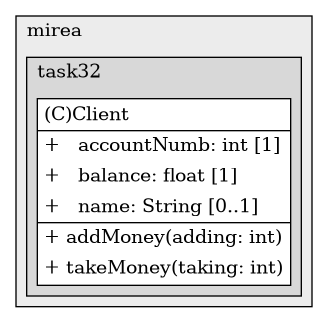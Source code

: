 @startuml

/' diagram meta data start
config=StructureConfiguration;
{
  "projectClassification": {
    "searchMode": "OpenProject", // OpenProject, AllProjects
    "includedProjects": "",
    "pathEndKeywords": "*.impl",
    "isClientPath": "",
    "isClientName": "",
    "isTestPath": "",
    "isTestName": "",
    "isMappingPath": "",
    "isMappingName": "",
    "isDataAccessPath": "",
    "isDataAccessName": "",
    "isDataStructurePath": "",
    "isDataStructureName": "",
    "isInterfaceStructuresPath": "",
    "isInterfaceStructuresName": "",
    "isEntryPointPath": "",
    "isEntryPointName": ""
  },
  "graphRestriction": {
    "classPackageExcludeFilter": "",
    "classPackageIncludeFilter": "",
    "classNameExcludeFilter": "",
    "classNameIncludeFilter": "",
    "methodNameExcludeFilter": "",
    "methodNameIncludeFilter": "",
    "removeByInheritance": "", // inheritance/annotation based filtering is done in a second step
    "removeByAnnotation": "",
    "removeByClassPackage": "", // cleanup the graph after inheritance/annotation based filtering is done
    "removeByClassName": "",
    "cutMappings": false,
    "cutEnum": true,
    "cutTests": true,
    "cutClient": true,
    "cutDataAccess": false,
    "cutInterfaceStructures": false,
    "cutDataStructures": false,
    "cutGetterAndSetter": true,
    "cutConstructors": true
  },
  "graphTraversal": {
    "forwardDepth": 6,
    "backwardDepth": 6,
    "classPackageExcludeFilter": "",
    "classPackageIncludeFilter": "",
    "classNameExcludeFilter": "",
    "classNameIncludeFilter": "",
    "methodNameExcludeFilter": "",
    "methodNameIncludeFilter": "",
    "hideMappings": false,
    "hideDataStructures": false,
    "hidePrivateMethods": true,
    "hideInterfaceCalls": true, // indirection: implementation -> interface (is hidden) -> implementation
    "onlyShowApplicationEntryPoints": false // root node is included
  },
  "details": {
    "aggregation": "GroupByClass", // ByClass, GroupByClass, None
    "showClassGenericTypes": true,
    "showMethods": true,
    "showMethodParameterNames": true,
    "showMethodParameterTypes": true,
    "showMethodReturnType": true,
    "showPackageLevels": 2,
    "showDetailedClassStructure": true
  },
  "rootClass": "ru.mirea.task32.Client"
}
diagram meta data end '/



digraph g {
    rankdir="TB"
    splines=polyline


'nodes
subgraph cluster_103904626 {
   	label=mirea
	labeljust=l
	fillcolor="#ececec"
	style=filled

   subgraph cluster_1230273184 {
   	label=task32
	labeljust=l
	fillcolor="#d8d8d8"
	style=filled

   Client1660034155[
	label=<<TABLE BORDER="1" CELLBORDER="0" CELLPADDING="4" CELLSPACING="0">
<TR><TD ALIGN="LEFT" >(C)Client</TD></TR>
<HR/>
<TR><TD ALIGN="LEFT" >+   accountNumb: int [1]</TD></TR>
<TR><TD ALIGN="LEFT" >+   balance: float [1]</TD></TR>
<TR><TD ALIGN="LEFT" >+   name: String [0..1]</TD></TR>
<HR/>
<TR><TD ALIGN="LEFT" >+ addMoney(adding: int)</TD></TR>
<TR><TD ALIGN="LEFT" >+ takeMoney(taking: int)</TD></TR>
</TABLE>>
	style=filled
	margin=0
	shape=plaintext
	fillcolor="#FFFFFF"
];
}
}

'edges


}
@enduml

@startuml

/' diagram meta data start
config=StructureConfiguration;
{
  "projectClassification": {
    "searchMode": "OpenProject", // OpenProject, AllProjects
    "includedProjects": "",
    "pathEndKeywords": "*.impl",
    "isClientPath": "",
    "isClientName": "",
    "isTestPath": "",
    "isTestName": "",
    "isMappingPath": "",
    "isMappingName": "",
    "isDataAccessPath": "",
    "isDataAccessName": "",
    "isDataStructurePath": "",
    "isDataStructureName": "",
    "isInterfaceStructuresPath": "",
    "isInterfaceStructuresName": "",
    "isEntryPointPath": "",
    "isEntryPointName": ""
  },
  "graphRestriction": {
    "classPackageExcludeFilter": "",
    "classPackageIncludeFilter": "",
    "classNameExcludeFilter": "",
    "classNameIncludeFilter": "",
    "methodNameExcludeFilter": "",
    "methodNameIncludeFilter": "",
    "removeByInheritance": "", // inheritance/annotation based filtering is done in a second step
    "removeByAnnotation": "",
    "removeByClassPackage": "", // cleanup the graph after inheritance/annotation based filtering is done
    "removeByClassName": "",
    "cutMappings": false,
    "cutEnum": true,
    "cutTests": true,
    "cutClient": true,
    "cutDataAccess": false,
    "cutInterfaceStructures": false,
    "cutDataStructures": false,
    "cutGetterAndSetter": true,
    "cutConstructors": true
  },
  "graphTraversal": {
    "forwardDepth": 6,
    "backwardDepth": 6,
    "classPackageExcludeFilter": "",
    "classPackageIncludeFilter": "",
    "classNameExcludeFilter": "",
    "classNameIncludeFilter": "",
    "methodNameExcludeFilter": "",
    "methodNameIncludeFilter": "",
    "hideMappings": false,
    "hideDataStructures": false,
    "hidePrivateMethods": true,
    "hideInterfaceCalls": true, // indirection: implementation -> interface (is hidden) -> implementation
    "onlyShowApplicationEntryPoints": false // root node is included
  },
  "details": {
    "aggregation": "GroupByClass", // ByClass, GroupByClass, None
    "showClassGenericTypes": true,
    "showMethods": true,
    "showMethodParameterNames": true,
    "showMethodParameterTypes": true,
    "showMethodReturnType": true,
    "showPackageLevels": 2,
    "showDetailedClassStructure": true
  },
  "rootClass": "ru.mirea.task32.BankAccount"
}
diagram meta data end '/



digraph g {
    rankdir="TB"
    splines=polyline


'nodes
subgraph cluster_103904626 {
   	label=mirea
	labeljust=l
	fillcolor="#ececec"
	style=filled

   subgraph cluster_1230273184 {
   	label=task32
	labeljust=l
	fillcolor="#d8d8d8"
	style=filled

   BankAccount1660034155[
	label=<<TABLE BORDER="1" CELLBORDER="0" CELLPADDING="4" CELLSPACING="0">
<TR><TD ALIGN="LEFT" >(I)BankAccount</TD></TR>
<HR/>
<TR><TD ALIGN="LEFT" >+ getAccount(): double</TD></TR>
<TR><TD ALIGN="LEFT" >+ getService(): String</TD></TR>
</TABLE>>
	style=filled
	margin=0
	shape=plaintext
	fillcolor="#F1E5FD"
];

CreditAccount1660034155[
	label=<<TABLE BORDER="1" CELLBORDER="0" CELLPADDING="4" CELLSPACING="0">
<TR><TD ALIGN="LEFT" >(C)CreditAccount</TD></TR>
</TABLE>>
	style=filled
	margin=0
	shape=plaintext
	fillcolor="#FFFFFF"
];

CurrentAccount1660034155[
	label=<<TABLE BORDER="1" CELLBORDER="0" CELLPADDING="4" CELLSPACING="0">
<TR><TD ALIGN="LEFT" >(C)CurrentAccount</TD></TR>
<HR/>
<TR><TD ALIGN="LEFT" >-   account: double [1]</TD></TR>
<TR><TD ALIGN="LEFT" >-   service: String [0..1]</TD></TR>
</TABLE>>
	style=filled
	margin=0
	shape=plaintext
	fillcolor="#FFFFFF"
];

SavingsAccount1660034155[
	label=<<TABLE BORDER="1" CELLBORDER="0" CELLPADDING="4" CELLSPACING="0">
<TR><TD ALIGN="LEFT" >(C)SavingsAccount</TD></TR>
</TABLE>>
	style=filled
	margin=0
	shape=plaintext
	fillcolor="#FFFFFF"
];

SpecialAccount1660034155[
	label=<<TABLE BORDER="1" CELLBORDER="0" CELLPADDING="4" CELLSPACING="0">
<TR><TD ALIGN="LEFT" >(C)SpecialAccount</TD></TR>
<HR/>
<TR><TD ALIGN="LEFT" >-   bankAcc: BankAccount [0..1]</TD></TR>
<TR><TD ALIGN="LEFT" >-   proc: int [1]</TD></TR>
<TR><TD ALIGN="LEFT" >-   service: String [0..1]</TD></TR>
</TABLE>>
	style=filled
	margin=0
	shape=plaintext
	fillcolor="#FFFFFF"
];
}
}

'edges
BankAccount1660034155 -> CurrentAccount1660034155[arrowhead=none, arrowtail=empty, dir=both];
BankAccount1660034155 -> SpecialAccount1660034155[arrowhead=none, arrowtail=empty, dir=both];
SpecialAccount1660034155 -> BankAccount1660034155[label="bankAcc
[0..1]"];
SpecialAccount1660034155 -> CreditAccount1660034155[arrowhead=none, arrowtail=empty, dir=both];
SpecialAccount1660034155 -> SavingsAccount1660034155[arrowhead=none, arrowtail=empty, dir=both];

}
@enduml

@startuml

/' diagram meta data start
config=StructureConfiguration;
{
  "projectClassification": {
    "searchMode": "OpenProject", // OpenProject, AllProjects
    "includedProjects": "",
    "pathEndKeywords": "*.impl",
    "isClientPath": "",
    "isClientName": "",
    "isTestPath": "",
    "isTestName": "",
    "isMappingPath": "",
    "isMappingName": "",
    "isDataAccessPath": "",
    "isDataAccessName": "",
    "isDataStructurePath": "",
    "isDataStructureName": "",
    "isInterfaceStructuresPath": "",
    "isInterfaceStructuresName": "",
    "isEntryPointPath": "",
    "isEntryPointName": ""
  },
  "graphRestriction": {
    "classPackageExcludeFilter": "",
    "classPackageIncludeFilter": "",
    "classNameExcludeFilter": "",
    "classNameIncludeFilter": "",
    "methodNameExcludeFilter": "",
    "methodNameIncludeFilter": "",
    "removeByInheritance": "", // inheritance/annotation based filtering is done in a second step
    "removeByAnnotation": "",
    "removeByClassPackage": "", // cleanup the graph after inheritance/annotation based filtering is done
    "removeByClassName": "",
    "cutMappings": false,
    "cutEnum": true,
    "cutTests": true,
    "cutClient": true,
    "cutDataAccess": false,
    "cutInterfaceStructures": false,
    "cutDataStructures": false,
    "cutGetterAndSetter": true,
    "cutConstructors": true
  },
  "graphTraversal": {
    "forwardDepth": 6,
    "backwardDepth": 6,
    "classPackageExcludeFilter": "",
    "classPackageIncludeFilter": "",
    "classNameExcludeFilter": "",
    "classNameIncludeFilter": "",
    "methodNameExcludeFilter": "",
    "methodNameIncludeFilter": "",
    "hideMappings": false,
    "hideDataStructures": false,
    "hidePrivateMethods": true,
    "hideInterfaceCalls": true, // indirection: implementation -> interface (is hidden) -> implementation
    "onlyShowApplicationEntryPoints": false // root node is included
  },
  "details": {
    "aggregation": "GroupByClass", // ByClass, GroupByClass, None
    "showClassGenericTypes": true,
    "showMethods": true,
    "showMethodParameterNames": true,
    "showMethodParameterTypes": true,
    "showMethodReturnType": true,
    "showPackageLevels": 2,
    "showDetailedClassStructure": true
  },
  "rootClass": "ru.mirea.task32.BankProducts"
}
diagram meta data end '/



digraph g {
    rankdir="TB"
    splines=polyline


'nodes
subgraph cluster_103904626 {
   	label=mirea
	labeljust=l
	fillcolor="#ececec"
	style=filled

   subgraph cluster_1230273184 {
   	label=task32
	labeljust=l
	fillcolor="#d8d8d8"
	style=filled

   BankProducts1660034155[
	label=<<TABLE BORDER="1" CELLBORDER="0" CELLPADDING="4" CELLSPACING="0">
<TR><TD ALIGN="LEFT" >(E)BankProducts</TD></TR>
<HR/>
<TR><TD ALIGN="LEFT" >+   Credit: BankProducts [1]</TD></TR>
<TR><TD ALIGN="LEFT" >+   Currency: BankProducts [1]</TD></TR>
<TR><TD ALIGN="LEFT" >+   Deposit: BankProducts [1]</TD></TR>
<TR><TD ALIGN="LEFT" >+   DocumentsAndReceipts: BankProducts [1]</TD></TR>
<TR><TD ALIGN="LEFT" >+   PlasticCards: BankProducts [1]</TD></TR>
<TR><TD ALIGN="LEFT" >+   Promissory: BankProducts [1]</TD></TR>
<TR><TD ALIGN="LEFT" >-   numb: int [1]</TD></TR>
<HR/>
<TR><TD ALIGN="LEFT" >+ valueOf(name: String): BankProducts</TD></TR>
<TR><TD ALIGN="LEFT" >+ values(): BankProducts[]</TD></TR>
</TABLE>>
	style=filled
	margin=0
	shape=plaintext
	fillcolor="#DCFBD5"
];

BankService1660034155[
	label=<<TABLE BORDER="1" CELLBORDER="0" CELLPADDING="4" CELLSPACING="0">
<TR><TD ALIGN="LEFT" >(C)BankService</TD></TR>
<HR/>
<TR><TD ALIGN="LEFT" >+   accountNumb: int [1]</TD></TR>
<TR><TD ALIGN="LEFT" >+   additService: AdditService [0..1]</TD></TR>
<TR><TD ALIGN="LEFT" >+   closingDate: Date [0..1]</TD></TR>
<TR><TD ALIGN="LEFT" >+   openingDate: Date [0..1]</TD></TR>
<TR><TD ALIGN="LEFT" >+   productType: BankProducts [0..1]</TD></TR>
</TABLE>>
	style=filled
	margin=0
	shape=plaintext
	fillcolor="#FFFFFF"
];
}
}

'edges
BankService1660034155 -> BankProducts1660034155[label="productType
[0..1]"];

}
@enduml